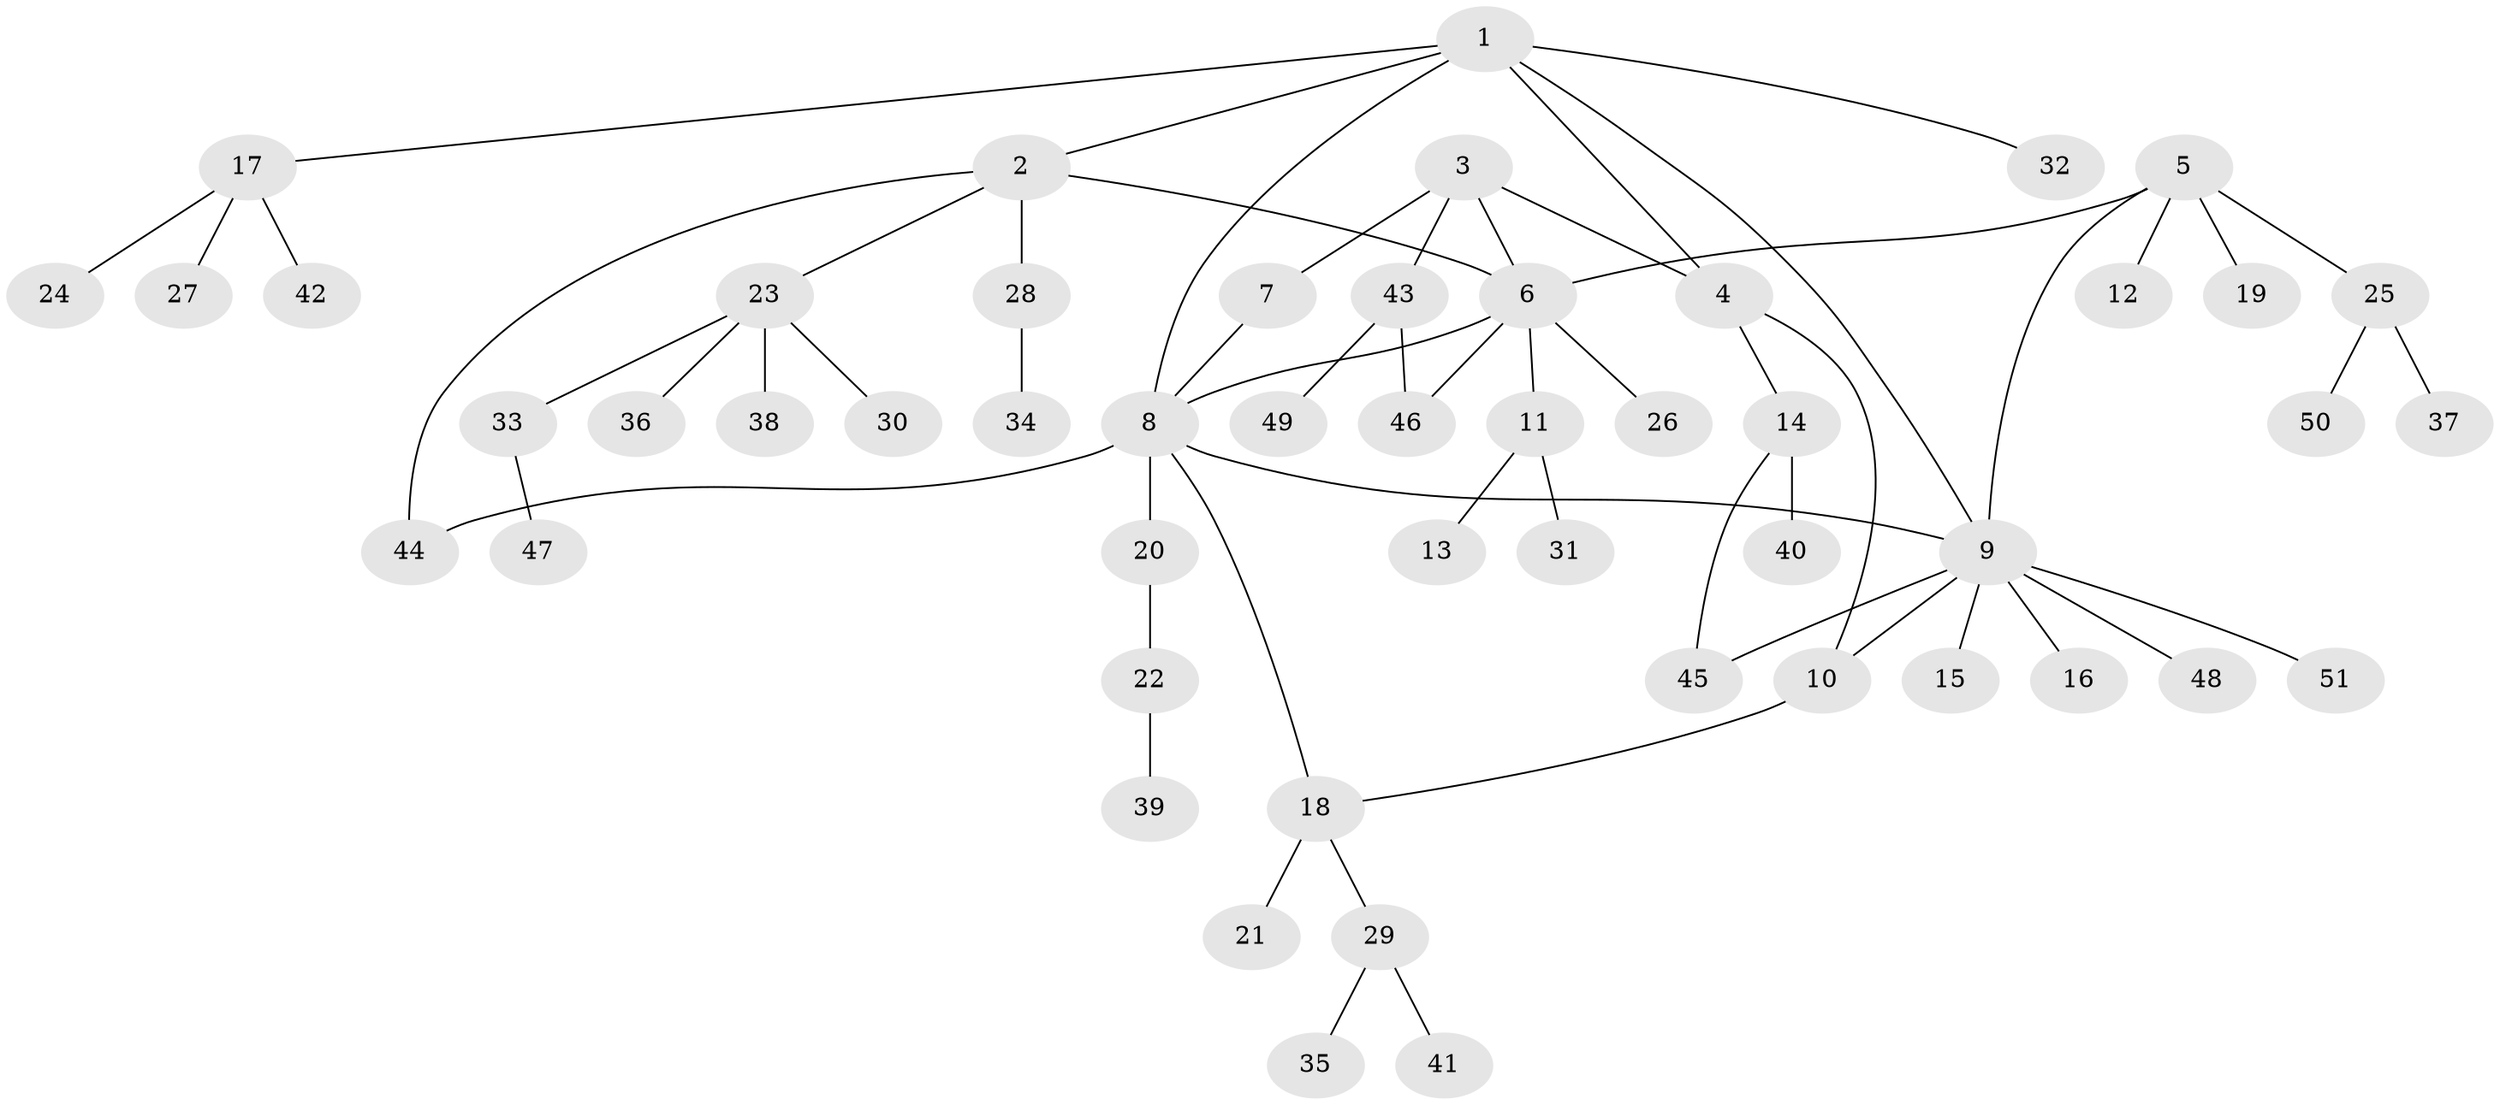 // Generated by graph-tools (version 1.1) at 2025/55/03/09/25 04:55:12]
// undirected, 51 vertices, 60 edges
graph export_dot {
graph [start="1"]
  node [color=gray90,style=filled];
  1;
  2;
  3;
  4;
  5;
  6;
  7;
  8;
  9;
  10;
  11;
  12;
  13;
  14;
  15;
  16;
  17;
  18;
  19;
  20;
  21;
  22;
  23;
  24;
  25;
  26;
  27;
  28;
  29;
  30;
  31;
  32;
  33;
  34;
  35;
  36;
  37;
  38;
  39;
  40;
  41;
  42;
  43;
  44;
  45;
  46;
  47;
  48;
  49;
  50;
  51;
  1 -- 2;
  1 -- 4;
  1 -- 8;
  1 -- 9;
  1 -- 17;
  1 -- 32;
  2 -- 6;
  2 -- 23;
  2 -- 28;
  2 -- 44;
  3 -- 4;
  3 -- 6;
  3 -- 7;
  3 -- 43;
  4 -- 10;
  4 -- 14;
  5 -- 6;
  5 -- 9;
  5 -- 12;
  5 -- 19;
  5 -- 25;
  6 -- 8;
  6 -- 11;
  6 -- 26;
  6 -- 46;
  7 -- 8;
  8 -- 9;
  8 -- 18;
  8 -- 20;
  8 -- 44;
  9 -- 10;
  9 -- 15;
  9 -- 16;
  9 -- 45;
  9 -- 48;
  9 -- 51;
  10 -- 18;
  11 -- 13;
  11 -- 31;
  14 -- 40;
  14 -- 45;
  17 -- 24;
  17 -- 27;
  17 -- 42;
  18 -- 21;
  18 -- 29;
  20 -- 22;
  22 -- 39;
  23 -- 30;
  23 -- 33;
  23 -- 36;
  23 -- 38;
  25 -- 37;
  25 -- 50;
  28 -- 34;
  29 -- 35;
  29 -- 41;
  33 -- 47;
  43 -- 46;
  43 -- 49;
}
